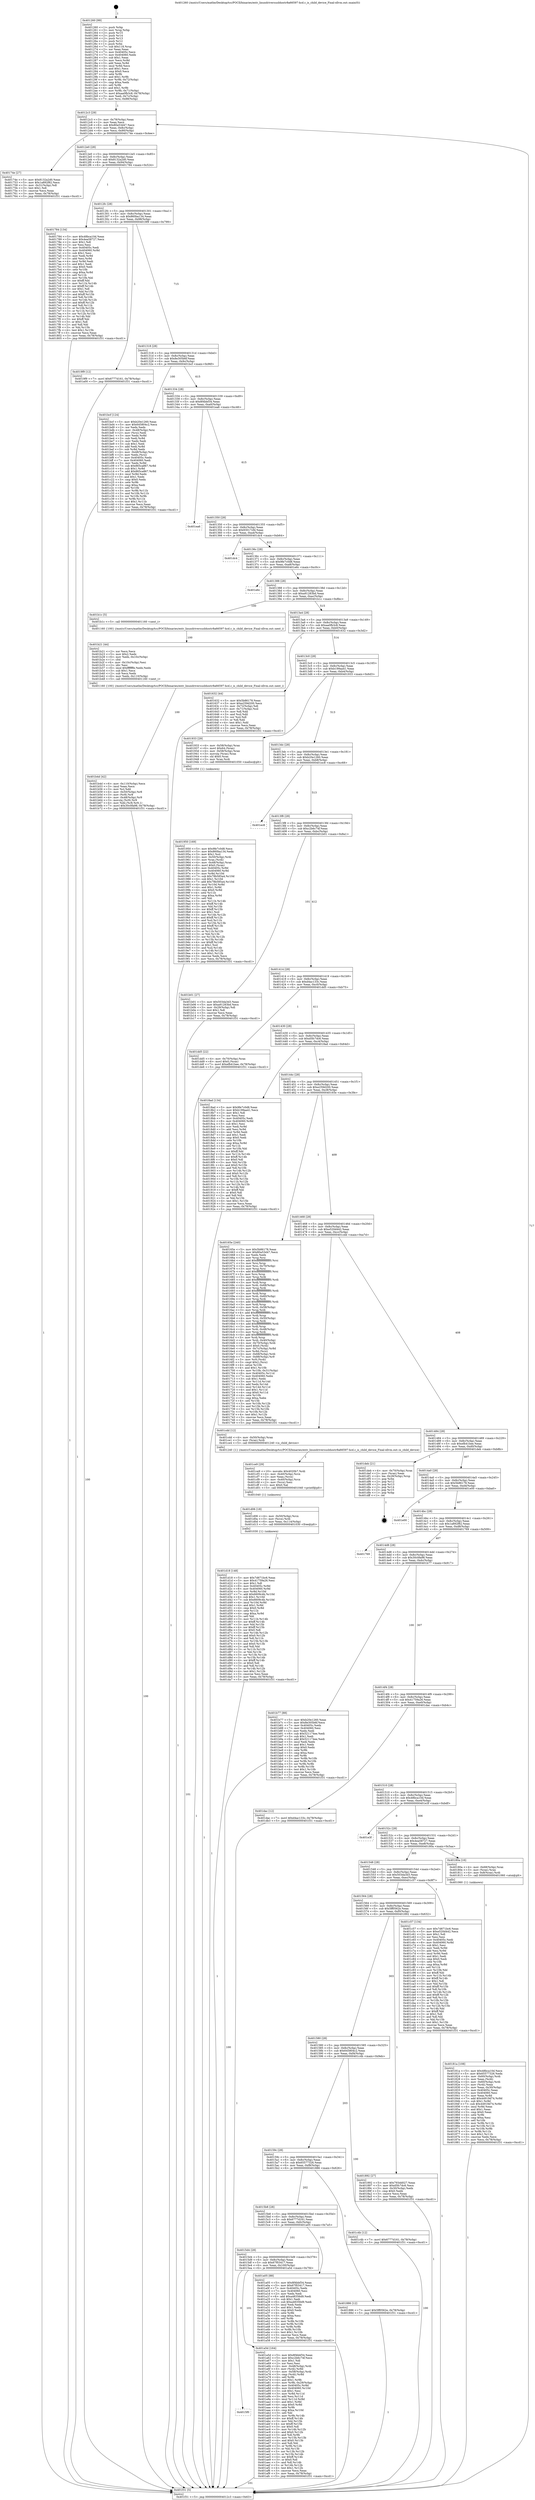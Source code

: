 digraph "0x401260" {
  label = "0x401260 (/mnt/c/Users/mathe/Desktop/tcc/POCII/binaries/extr_linuxdriversusbhostr8a66597-hcd.c_is_child_device_Final-ollvm.out::main(0))"
  labelloc = "t"
  node[shape=record]

  Entry [label="",width=0.3,height=0.3,shape=circle,fillcolor=black,style=filled]
  "0x4012c3" [label="{
     0x4012c3 [29]\l
     | [instrs]\l
     &nbsp;&nbsp;0x4012c3 \<+3\>: mov -0x78(%rbp),%eax\l
     &nbsp;&nbsp;0x4012c6 \<+2\>: mov %eax,%ecx\l
     &nbsp;&nbsp;0x4012c8 \<+6\>: sub $0x80a53d47,%ecx\l
     &nbsp;&nbsp;0x4012ce \<+6\>: mov %eax,-0x8c(%rbp)\l
     &nbsp;&nbsp;0x4012d4 \<+6\>: mov %ecx,-0x90(%rbp)\l
     &nbsp;&nbsp;0x4012da \<+6\>: je 000000000040174e \<main+0x4ee\>\l
  }"]
  "0x40174e" [label="{
     0x40174e [27]\l
     | [instrs]\l
     &nbsp;&nbsp;0x40174e \<+5\>: mov $0x8132a2d0,%eax\l
     &nbsp;&nbsp;0x401753 \<+5\>: mov $0x1a892f82,%ecx\l
     &nbsp;&nbsp;0x401758 \<+3\>: mov -0x31(%rbp),%dl\l
     &nbsp;&nbsp;0x40175b \<+3\>: test $0x1,%dl\l
     &nbsp;&nbsp;0x40175e \<+3\>: cmovne %ecx,%eax\l
     &nbsp;&nbsp;0x401761 \<+3\>: mov %eax,-0x78(%rbp)\l
     &nbsp;&nbsp;0x401764 \<+5\>: jmp 0000000000401f31 \<main+0xcd1\>\l
  }"]
  "0x4012e0" [label="{
     0x4012e0 [28]\l
     | [instrs]\l
     &nbsp;&nbsp;0x4012e0 \<+5\>: jmp 00000000004012e5 \<main+0x85\>\l
     &nbsp;&nbsp;0x4012e5 \<+6\>: mov -0x8c(%rbp),%eax\l
     &nbsp;&nbsp;0x4012eb \<+5\>: sub $0x8132a2d0,%eax\l
     &nbsp;&nbsp;0x4012f0 \<+6\>: mov %eax,-0x94(%rbp)\l
     &nbsp;&nbsp;0x4012f6 \<+6\>: je 0000000000401784 \<main+0x524\>\l
  }"]
  Exit [label="",width=0.3,height=0.3,shape=circle,fillcolor=black,style=filled,peripheries=2]
  "0x401784" [label="{
     0x401784 [134]\l
     | [instrs]\l
     &nbsp;&nbsp;0x401784 \<+5\>: mov $0x48bca10d,%eax\l
     &nbsp;&nbsp;0x401789 \<+5\>: mov $0x4ea58727,%ecx\l
     &nbsp;&nbsp;0x40178e \<+2\>: mov $0x1,%dl\l
     &nbsp;&nbsp;0x401790 \<+2\>: xor %esi,%esi\l
     &nbsp;&nbsp;0x401792 \<+7\>: mov 0x40405c,%edi\l
     &nbsp;&nbsp;0x401799 \<+8\>: mov 0x404060,%r8d\l
     &nbsp;&nbsp;0x4017a1 \<+3\>: sub $0x1,%esi\l
     &nbsp;&nbsp;0x4017a4 \<+3\>: mov %edi,%r9d\l
     &nbsp;&nbsp;0x4017a7 \<+3\>: add %esi,%r9d\l
     &nbsp;&nbsp;0x4017aa \<+4\>: imul %r9d,%edi\l
     &nbsp;&nbsp;0x4017ae \<+3\>: and $0x1,%edi\l
     &nbsp;&nbsp;0x4017b1 \<+3\>: cmp $0x0,%edi\l
     &nbsp;&nbsp;0x4017b4 \<+4\>: sete %r10b\l
     &nbsp;&nbsp;0x4017b8 \<+4\>: cmp $0xa,%r8d\l
     &nbsp;&nbsp;0x4017bc \<+4\>: setl %r11b\l
     &nbsp;&nbsp;0x4017c0 \<+3\>: mov %r10b,%bl\l
     &nbsp;&nbsp;0x4017c3 \<+3\>: xor $0xff,%bl\l
     &nbsp;&nbsp;0x4017c6 \<+3\>: mov %r11b,%r14b\l
     &nbsp;&nbsp;0x4017c9 \<+4\>: xor $0xff,%r14b\l
     &nbsp;&nbsp;0x4017cd \<+3\>: xor $0x1,%dl\l
     &nbsp;&nbsp;0x4017d0 \<+3\>: mov %bl,%r15b\l
     &nbsp;&nbsp;0x4017d3 \<+4\>: and $0xff,%r15b\l
     &nbsp;&nbsp;0x4017d7 \<+3\>: and %dl,%r10b\l
     &nbsp;&nbsp;0x4017da \<+3\>: mov %r14b,%r12b\l
     &nbsp;&nbsp;0x4017dd \<+4\>: and $0xff,%r12b\l
     &nbsp;&nbsp;0x4017e1 \<+3\>: and %dl,%r11b\l
     &nbsp;&nbsp;0x4017e4 \<+3\>: or %r10b,%r15b\l
     &nbsp;&nbsp;0x4017e7 \<+3\>: or %r11b,%r12b\l
     &nbsp;&nbsp;0x4017ea \<+3\>: xor %r12b,%r15b\l
     &nbsp;&nbsp;0x4017ed \<+3\>: or %r14b,%bl\l
     &nbsp;&nbsp;0x4017f0 \<+3\>: xor $0xff,%bl\l
     &nbsp;&nbsp;0x4017f3 \<+3\>: or $0x1,%dl\l
     &nbsp;&nbsp;0x4017f6 \<+2\>: and %dl,%bl\l
     &nbsp;&nbsp;0x4017f8 \<+3\>: or %bl,%r15b\l
     &nbsp;&nbsp;0x4017fb \<+4\>: test $0x1,%r15b\l
     &nbsp;&nbsp;0x4017ff \<+3\>: cmovne %ecx,%eax\l
     &nbsp;&nbsp;0x401802 \<+3\>: mov %eax,-0x78(%rbp)\l
     &nbsp;&nbsp;0x401805 \<+5\>: jmp 0000000000401f31 \<main+0xcd1\>\l
  }"]
  "0x4012fc" [label="{
     0x4012fc [28]\l
     | [instrs]\l
     &nbsp;&nbsp;0x4012fc \<+5\>: jmp 0000000000401301 \<main+0xa1\>\l
     &nbsp;&nbsp;0x401301 \<+6\>: mov -0x8c(%rbp),%eax\l
     &nbsp;&nbsp;0x401307 \<+5\>: sub $0x860ba134,%eax\l
     &nbsp;&nbsp;0x40130c \<+6\>: mov %eax,-0x98(%rbp)\l
     &nbsp;&nbsp;0x401312 \<+6\>: je 00000000004019f9 \<main+0x799\>\l
  }"]
  "0x401d18" [label="{
     0x401d18 [148]\l
     | [instrs]\l
     &nbsp;&nbsp;0x401d18 \<+5\>: mov $0x7d671bc6,%eax\l
     &nbsp;&nbsp;0x401d1d \<+5\>: mov $0x41759a26,%esi\l
     &nbsp;&nbsp;0x401d22 \<+2\>: mov $0x1,%dl\l
     &nbsp;&nbsp;0x401d24 \<+8\>: mov 0x40405c,%r8d\l
     &nbsp;&nbsp;0x401d2c \<+8\>: mov 0x404060,%r9d\l
     &nbsp;&nbsp;0x401d34 \<+3\>: mov %r8d,%r10d\l
     &nbsp;&nbsp;0x401d37 \<+7\>: add $0x6609c4b,%r10d\l
     &nbsp;&nbsp;0x401d3e \<+4\>: sub $0x1,%r10d\l
     &nbsp;&nbsp;0x401d42 \<+7\>: sub $0x6609c4b,%r10d\l
     &nbsp;&nbsp;0x401d49 \<+4\>: imul %r10d,%r8d\l
     &nbsp;&nbsp;0x401d4d \<+4\>: and $0x1,%r8d\l
     &nbsp;&nbsp;0x401d51 \<+4\>: cmp $0x0,%r8d\l
     &nbsp;&nbsp;0x401d55 \<+4\>: sete %r11b\l
     &nbsp;&nbsp;0x401d59 \<+4\>: cmp $0xa,%r9d\l
     &nbsp;&nbsp;0x401d5d \<+3\>: setl %bl\l
     &nbsp;&nbsp;0x401d60 \<+3\>: mov %r11b,%r14b\l
     &nbsp;&nbsp;0x401d63 \<+4\>: xor $0xff,%r14b\l
     &nbsp;&nbsp;0x401d67 \<+3\>: mov %bl,%r15b\l
     &nbsp;&nbsp;0x401d6a \<+4\>: xor $0xff,%r15b\l
     &nbsp;&nbsp;0x401d6e \<+3\>: xor $0x0,%dl\l
     &nbsp;&nbsp;0x401d71 \<+3\>: mov %r14b,%r12b\l
     &nbsp;&nbsp;0x401d74 \<+4\>: and $0x0,%r12b\l
     &nbsp;&nbsp;0x401d78 \<+3\>: and %dl,%r11b\l
     &nbsp;&nbsp;0x401d7b \<+3\>: mov %r15b,%r13b\l
     &nbsp;&nbsp;0x401d7e \<+4\>: and $0x0,%r13b\l
     &nbsp;&nbsp;0x401d82 \<+2\>: and %dl,%bl\l
     &nbsp;&nbsp;0x401d84 \<+3\>: or %r11b,%r12b\l
     &nbsp;&nbsp;0x401d87 \<+3\>: or %bl,%r13b\l
     &nbsp;&nbsp;0x401d8a \<+3\>: xor %r13b,%r12b\l
     &nbsp;&nbsp;0x401d8d \<+3\>: or %r15b,%r14b\l
     &nbsp;&nbsp;0x401d90 \<+4\>: xor $0xff,%r14b\l
     &nbsp;&nbsp;0x401d94 \<+3\>: or $0x0,%dl\l
     &nbsp;&nbsp;0x401d97 \<+3\>: and %dl,%r14b\l
     &nbsp;&nbsp;0x401d9a \<+3\>: or %r14b,%r12b\l
     &nbsp;&nbsp;0x401d9d \<+4\>: test $0x1,%r12b\l
     &nbsp;&nbsp;0x401da1 \<+3\>: cmovne %esi,%eax\l
     &nbsp;&nbsp;0x401da4 \<+3\>: mov %eax,-0x78(%rbp)\l
     &nbsp;&nbsp;0x401da7 \<+5\>: jmp 0000000000401f31 \<main+0xcd1\>\l
  }"]
  "0x4019f9" [label="{
     0x4019f9 [12]\l
     | [instrs]\l
     &nbsp;&nbsp;0x4019f9 \<+7\>: movl $0x6777d161,-0x78(%rbp)\l
     &nbsp;&nbsp;0x401a00 \<+5\>: jmp 0000000000401f31 \<main+0xcd1\>\l
  }"]
  "0x401318" [label="{
     0x401318 [28]\l
     | [instrs]\l
     &nbsp;&nbsp;0x401318 \<+5\>: jmp 000000000040131d \<main+0xbd\>\l
     &nbsp;&nbsp;0x40131d \<+6\>: mov -0x8c(%rbp),%eax\l
     &nbsp;&nbsp;0x401323 \<+5\>: sub $0x8e305b6f,%eax\l
     &nbsp;&nbsp;0x401328 \<+6\>: mov %eax,-0x9c(%rbp)\l
     &nbsp;&nbsp;0x40132e \<+6\>: je 0000000000401bcf \<main+0x96f\>\l
  }"]
  "0x401d06" [label="{
     0x401d06 [18]\l
     | [instrs]\l
     &nbsp;&nbsp;0x401d06 \<+4\>: mov -0x50(%rbp),%rcx\l
     &nbsp;&nbsp;0x401d0a \<+3\>: mov (%rcx),%rdi\l
     &nbsp;&nbsp;0x401d0d \<+6\>: mov %eax,-0x114(%rbp)\l
     &nbsp;&nbsp;0x401d13 \<+5\>: call 0000000000401030 \<free@plt\>\l
     | [calls]\l
     &nbsp;&nbsp;0x401030 \{1\} (unknown)\l
  }"]
  "0x401bcf" [label="{
     0x401bcf [124]\l
     | [instrs]\l
     &nbsp;&nbsp;0x401bcf \<+5\>: mov $0xb20e1260,%eax\l
     &nbsp;&nbsp;0x401bd4 \<+5\>: mov $0x645804c2,%ecx\l
     &nbsp;&nbsp;0x401bd9 \<+2\>: xor %edx,%edx\l
     &nbsp;&nbsp;0x401bdb \<+4\>: mov -0x48(%rbp),%rsi\l
     &nbsp;&nbsp;0x401bdf \<+2\>: mov (%rsi),%edi\l
     &nbsp;&nbsp;0x401be1 \<+3\>: mov %edx,%r8d\l
     &nbsp;&nbsp;0x401be4 \<+3\>: sub %edi,%r8d\l
     &nbsp;&nbsp;0x401be7 \<+2\>: mov %edx,%edi\l
     &nbsp;&nbsp;0x401be9 \<+3\>: sub $0x1,%edi\l
     &nbsp;&nbsp;0x401bec \<+3\>: add %edi,%r8d\l
     &nbsp;&nbsp;0x401bef \<+3\>: sub %r8d,%edx\l
     &nbsp;&nbsp;0x401bf2 \<+4\>: mov -0x48(%rbp),%rsi\l
     &nbsp;&nbsp;0x401bf6 \<+2\>: mov %edx,(%rsi)\l
     &nbsp;&nbsp;0x401bf8 \<+7\>: mov 0x40405c,%edx\l
     &nbsp;&nbsp;0x401bff \<+7\>: mov 0x404060,%edi\l
     &nbsp;&nbsp;0x401c06 \<+3\>: mov %edx,%r8d\l
     &nbsp;&nbsp;0x401c09 \<+7\>: sub $0x865ca867,%r8d\l
     &nbsp;&nbsp;0x401c10 \<+4\>: sub $0x1,%r8d\l
     &nbsp;&nbsp;0x401c14 \<+7\>: add $0x865ca867,%r8d\l
     &nbsp;&nbsp;0x401c1b \<+4\>: imul %r8d,%edx\l
     &nbsp;&nbsp;0x401c1f \<+3\>: and $0x1,%edx\l
     &nbsp;&nbsp;0x401c22 \<+3\>: cmp $0x0,%edx\l
     &nbsp;&nbsp;0x401c25 \<+4\>: sete %r9b\l
     &nbsp;&nbsp;0x401c29 \<+3\>: cmp $0xa,%edi\l
     &nbsp;&nbsp;0x401c2c \<+4\>: setl %r10b\l
     &nbsp;&nbsp;0x401c30 \<+3\>: mov %r9b,%r11b\l
     &nbsp;&nbsp;0x401c33 \<+3\>: and %r10b,%r11b\l
     &nbsp;&nbsp;0x401c36 \<+3\>: xor %r10b,%r9b\l
     &nbsp;&nbsp;0x401c39 \<+3\>: or %r9b,%r11b\l
     &nbsp;&nbsp;0x401c3c \<+4\>: test $0x1,%r11b\l
     &nbsp;&nbsp;0x401c40 \<+3\>: cmovne %ecx,%eax\l
     &nbsp;&nbsp;0x401c43 \<+3\>: mov %eax,-0x78(%rbp)\l
     &nbsp;&nbsp;0x401c46 \<+5\>: jmp 0000000000401f31 \<main+0xcd1\>\l
  }"]
  "0x401334" [label="{
     0x401334 [28]\l
     | [instrs]\l
     &nbsp;&nbsp;0x401334 \<+5\>: jmp 0000000000401339 \<main+0xd9\>\l
     &nbsp;&nbsp;0x401339 \<+6\>: mov -0x8c(%rbp),%eax\l
     &nbsp;&nbsp;0x40133f \<+5\>: sub $0x8f4bbf34,%eax\l
     &nbsp;&nbsp;0x401344 \<+6\>: mov %eax,-0xa0(%rbp)\l
     &nbsp;&nbsp;0x40134a \<+6\>: je 0000000000401ea6 \<main+0xc46\>\l
  }"]
  "0x401ce9" [label="{
     0x401ce9 [29]\l
     | [instrs]\l
     &nbsp;&nbsp;0x401ce9 \<+10\>: movabs $0x4020b7,%rdi\l
     &nbsp;&nbsp;0x401cf3 \<+4\>: mov -0x40(%rbp),%rcx\l
     &nbsp;&nbsp;0x401cf7 \<+2\>: mov %eax,(%rcx)\l
     &nbsp;&nbsp;0x401cf9 \<+4\>: mov -0x40(%rbp),%rcx\l
     &nbsp;&nbsp;0x401cfd \<+2\>: mov (%rcx),%esi\l
     &nbsp;&nbsp;0x401cff \<+2\>: mov $0x0,%al\l
     &nbsp;&nbsp;0x401d01 \<+5\>: call 0000000000401040 \<printf@plt\>\l
     | [calls]\l
     &nbsp;&nbsp;0x401040 \{1\} (unknown)\l
  }"]
  "0x401ea6" [label="{
     0x401ea6\l
  }", style=dashed]
  "0x401350" [label="{
     0x401350 [28]\l
     | [instrs]\l
     &nbsp;&nbsp;0x401350 \<+5\>: jmp 0000000000401355 \<main+0xf5\>\l
     &nbsp;&nbsp;0x401355 \<+6\>: mov -0x8c(%rbp),%eax\l
     &nbsp;&nbsp;0x40135b \<+5\>: sub $0x93017cfd,%eax\l
     &nbsp;&nbsp;0x401360 \<+6\>: mov %eax,-0xa4(%rbp)\l
     &nbsp;&nbsp;0x401366 \<+6\>: je 0000000000401dc4 \<main+0xb64\>\l
  }"]
  "0x401b4d" [label="{
     0x401b4d [42]\l
     | [instrs]\l
     &nbsp;&nbsp;0x401b4d \<+6\>: mov -0x110(%rbp),%ecx\l
     &nbsp;&nbsp;0x401b53 \<+3\>: imul %eax,%ecx\l
     &nbsp;&nbsp;0x401b56 \<+3\>: mov %cl,%dil\l
     &nbsp;&nbsp;0x401b59 \<+4\>: mov -0x50(%rbp),%r8\l
     &nbsp;&nbsp;0x401b5d \<+3\>: mov (%r8),%r8\l
     &nbsp;&nbsp;0x401b60 \<+4\>: mov -0x48(%rbp),%r9\l
     &nbsp;&nbsp;0x401b64 \<+3\>: movslq (%r9),%r9\l
     &nbsp;&nbsp;0x401b67 \<+4\>: mov %dil,(%r8,%r9,1)\l
     &nbsp;&nbsp;0x401b6b \<+7\>: movl $0x30c0fa98,-0x78(%rbp)\l
     &nbsp;&nbsp;0x401b72 \<+5\>: jmp 0000000000401f31 \<main+0xcd1\>\l
  }"]
  "0x401dc4" [label="{
     0x401dc4\l
  }", style=dashed]
  "0x40136c" [label="{
     0x40136c [28]\l
     | [instrs]\l
     &nbsp;&nbsp;0x40136c \<+5\>: jmp 0000000000401371 \<main+0x111\>\l
     &nbsp;&nbsp;0x401371 \<+6\>: mov -0x8c(%rbp),%eax\l
     &nbsp;&nbsp;0x401377 \<+5\>: sub $0x9fe7c0d8,%eax\l
     &nbsp;&nbsp;0x40137c \<+6\>: mov %eax,-0xa8(%rbp)\l
     &nbsp;&nbsp;0x401382 \<+6\>: je 0000000000401e6c \<main+0xc0c\>\l
  }"]
  "0x401b21" [label="{
     0x401b21 [44]\l
     | [instrs]\l
     &nbsp;&nbsp;0x401b21 \<+2\>: xor %ecx,%ecx\l
     &nbsp;&nbsp;0x401b23 \<+5\>: mov $0x2,%edx\l
     &nbsp;&nbsp;0x401b28 \<+6\>: mov %edx,-0x10c(%rbp)\l
     &nbsp;&nbsp;0x401b2e \<+1\>: cltd\l
     &nbsp;&nbsp;0x401b2f \<+6\>: mov -0x10c(%rbp),%esi\l
     &nbsp;&nbsp;0x401b35 \<+2\>: idiv %esi\l
     &nbsp;&nbsp;0x401b37 \<+6\>: imul $0xfffffffe,%edx,%edx\l
     &nbsp;&nbsp;0x401b3d \<+3\>: sub $0x1,%ecx\l
     &nbsp;&nbsp;0x401b40 \<+2\>: sub %ecx,%edx\l
     &nbsp;&nbsp;0x401b42 \<+6\>: mov %edx,-0x110(%rbp)\l
     &nbsp;&nbsp;0x401b48 \<+5\>: call 0000000000401160 \<next_i\>\l
     | [calls]\l
     &nbsp;&nbsp;0x401160 \{100\} (/mnt/c/Users/mathe/Desktop/tcc/POCII/binaries/extr_linuxdriversusbhostr8a66597-hcd.c_is_child_device_Final-ollvm.out::next_i)\l
  }"]
  "0x401e6c" [label="{
     0x401e6c\l
  }", style=dashed]
  "0x401388" [label="{
     0x401388 [28]\l
     | [instrs]\l
     &nbsp;&nbsp;0x401388 \<+5\>: jmp 000000000040138d \<main+0x12d\>\l
     &nbsp;&nbsp;0x40138d \<+6\>: mov -0x8c(%rbp),%eax\l
     &nbsp;&nbsp;0x401393 \<+5\>: sub $0xa91283bd,%eax\l
     &nbsp;&nbsp;0x401398 \<+6\>: mov %eax,-0xac(%rbp)\l
     &nbsp;&nbsp;0x40139e \<+6\>: je 0000000000401b1c \<main+0x8bc\>\l
  }"]
  "0x4015f0" [label="{
     0x4015f0\l
  }", style=dashed]
  "0x401b1c" [label="{
     0x401b1c [5]\l
     | [instrs]\l
     &nbsp;&nbsp;0x401b1c \<+5\>: call 0000000000401160 \<next_i\>\l
     | [calls]\l
     &nbsp;&nbsp;0x401160 \{100\} (/mnt/c/Users/mathe/Desktop/tcc/POCII/binaries/extr_linuxdriversusbhostr8a66597-hcd.c_is_child_device_Final-ollvm.out::next_i)\l
  }"]
  "0x4013a4" [label="{
     0x4013a4 [28]\l
     | [instrs]\l
     &nbsp;&nbsp;0x4013a4 \<+5\>: jmp 00000000004013a9 \<main+0x149\>\l
     &nbsp;&nbsp;0x4013a9 \<+6\>: mov -0x8c(%rbp),%eax\l
     &nbsp;&nbsp;0x4013af \<+5\>: sub $0xaa0fb3c8,%eax\l
     &nbsp;&nbsp;0x4013b4 \<+6\>: mov %eax,-0xb0(%rbp)\l
     &nbsp;&nbsp;0x4013ba \<+6\>: je 0000000000401632 \<main+0x3d2\>\l
  }"]
  "0x401a5d" [label="{
     0x401a5d [164]\l
     | [instrs]\l
     &nbsp;&nbsp;0x401a5d \<+5\>: mov $0x8f4bbf34,%eax\l
     &nbsp;&nbsp;0x401a62 \<+5\>: mov $0xc2b6c74f,%ecx\l
     &nbsp;&nbsp;0x401a67 \<+2\>: mov $0x1,%dl\l
     &nbsp;&nbsp;0x401a69 \<+2\>: xor %esi,%esi\l
     &nbsp;&nbsp;0x401a6b \<+4\>: mov -0x48(%rbp),%rdi\l
     &nbsp;&nbsp;0x401a6f \<+3\>: mov (%rdi),%r8d\l
     &nbsp;&nbsp;0x401a72 \<+4\>: mov -0x58(%rbp),%rdi\l
     &nbsp;&nbsp;0x401a76 \<+3\>: cmp (%rdi),%r8d\l
     &nbsp;&nbsp;0x401a79 \<+4\>: setl %r9b\l
     &nbsp;&nbsp;0x401a7d \<+4\>: and $0x1,%r9b\l
     &nbsp;&nbsp;0x401a81 \<+4\>: mov %r9b,-0x29(%rbp)\l
     &nbsp;&nbsp;0x401a85 \<+8\>: mov 0x40405c,%r8d\l
     &nbsp;&nbsp;0x401a8d \<+8\>: mov 0x404060,%r10d\l
     &nbsp;&nbsp;0x401a95 \<+3\>: sub $0x1,%esi\l
     &nbsp;&nbsp;0x401a98 \<+3\>: mov %r8d,%r11d\l
     &nbsp;&nbsp;0x401a9b \<+3\>: add %esi,%r11d\l
     &nbsp;&nbsp;0x401a9e \<+4\>: imul %r11d,%r8d\l
     &nbsp;&nbsp;0x401aa2 \<+4\>: and $0x1,%r8d\l
     &nbsp;&nbsp;0x401aa6 \<+4\>: cmp $0x0,%r8d\l
     &nbsp;&nbsp;0x401aaa \<+4\>: sete %r9b\l
     &nbsp;&nbsp;0x401aae \<+4\>: cmp $0xa,%r10d\l
     &nbsp;&nbsp;0x401ab2 \<+3\>: setl %bl\l
     &nbsp;&nbsp;0x401ab5 \<+3\>: mov %r9b,%r14b\l
     &nbsp;&nbsp;0x401ab8 \<+4\>: xor $0xff,%r14b\l
     &nbsp;&nbsp;0x401abc \<+3\>: mov %bl,%r15b\l
     &nbsp;&nbsp;0x401abf \<+4\>: xor $0xff,%r15b\l
     &nbsp;&nbsp;0x401ac3 \<+3\>: xor $0x0,%dl\l
     &nbsp;&nbsp;0x401ac6 \<+3\>: mov %r14b,%r12b\l
     &nbsp;&nbsp;0x401ac9 \<+4\>: and $0x0,%r12b\l
     &nbsp;&nbsp;0x401acd \<+3\>: and %dl,%r9b\l
     &nbsp;&nbsp;0x401ad0 \<+3\>: mov %r15b,%r13b\l
     &nbsp;&nbsp;0x401ad3 \<+4\>: and $0x0,%r13b\l
     &nbsp;&nbsp;0x401ad7 \<+2\>: and %dl,%bl\l
     &nbsp;&nbsp;0x401ad9 \<+3\>: or %r9b,%r12b\l
     &nbsp;&nbsp;0x401adc \<+3\>: or %bl,%r13b\l
     &nbsp;&nbsp;0x401adf \<+3\>: xor %r13b,%r12b\l
     &nbsp;&nbsp;0x401ae2 \<+3\>: or %r15b,%r14b\l
     &nbsp;&nbsp;0x401ae5 \<+4\>: xor $0xff,%r14b\l
     &nbsp;&nbsp;0x401ae9 \<+3\>: or $0x0,%dl\l
     &nbsp;&nbsp;0x401aec \<+3\>: and %dl,%r14b\l
     &nbsp;&nbsp;0x401aef \<+3\>: or %r14b,%r12b\l
     &nbsp;&nbsp;0x401af2 \<+4\>: test $0x1,%r12b\l
     &nbsp;&nbsp;0x401af6 \<+3\>: cmovne %ecx,%eax\l
     &nbsp;&nbsp;0x401af9 \<+3\>: mov %eax,-0x78(%rbp)\l
     &nbsp;&nbsp;0x401afc \<+5\>: jmp 0000000000401f31 \<main+0xcd1\>\l
  }"]
  "0x401632" [label="{
     0x401632 [44]\l
     | [instrs]\l
     &nbsp;&nbsp;0x401632 \<+5\>: mov $0x5b86178,%eax\l
     &nbsp;&nbsp;0x401637 \<+5\>: mov $0xe259d200,%ecx\l
     &nbsp;&nbsp;0x40163c \<+3\>: mov -0x72(%rbp),%dl\l
     &nbsp;&nbsp;0x40163f \<+4\>: mov -0x71(%rbp),%sil\l
     &nbsp;&nbsp;0x401643 \<+3\>: mov %dl,%dil\l
     &nbsp;&nbsp;0x401646 \<+3\>: and %sil,%dil\l
     &nbsp;&nbsp;0x401649 \<+3\>: xor %sil,%dl\l
     &nbsp;&nbsp;0x40164c \<+3\>: or %dl,%dil\l
     &nbsp;&nbsp;0x40164f \<+4\>: test $0x1,%dil\l
     &nbsp;&nbsp;0x401653 \<+3\>: cmovne %ecx,%eax\l
     &nbsp;&nbsp;0x401656 \<+3\>: mov %eax,-0x78(%rbp)\l
     &nbsp;&nbsp;0x401659 \<+5\>: jmp 0000000000401f31 \<main+0xcd1\>\l
  }"]
  "0x4013c0" [label="{
     0x4013c0 [28]\l
     | [instrs]\l
     &nbsp;&nbsp;0x4013c0 \<+5\>: jmp 00000000004013c5 \<main+0x165\>\l
     &nbsp;&nbsp;0x4013c5 \<+6\>: mov -0x8c(%rbp),%eax\l
     &nbsp;&nbsp;0x4013cb \<+5\>: sub $0xb199aa41,%eax\l
     &nbsp;&nbsp;0x4013d0 \<+6\>: mov %eax,-0xb4(%rbp)\l
     &nbsp;&nbsp;0x4013d6 \<+6\>: je 0000000000401933 \<main+0x6d3\>\l
  }"]
  "0x401f31" [label="{
     0x401f31 [5]\l
     | [instrs]\l
     &nbsp;&nbsp;0x401f31 \<+5\>: jmp 00000000004012c3 \<main+0x63\>\l
  }"]
  "0x401260" [label="{
     0x401260 [99]\l
     | [instrs]\l
     &nbsp;&nbsp;0x401260 \<+1\>: push %rbp\l
     &nbsp;&nbsp;0x401261 \<+3\>: mov %rsp,%rbp\l
     &nbsp;&nbsp;0x401264 \<+2\>: push %r15\l
     &nbsp;&nbsp;0x401266 \<+2\>: push %r14\l
     &nbsp;&nbsp;0x401268 \<+2\>: push %r13\l
     &nbsp;&nbsp;0x40126a \<+2\>: push %r12\l
     &nbsp;&nbsp;0x40126c \<+1\>: push %rbx\l
     &nbsp;&nbsp;0x40126d \<+7\>: sub $0x118,%rsp\l
     &nbsp;&nbsp;0x401274 \<+2\>: xor %eax,%eax\l
     &nbsp;&nbsp;0x401276 \<+7\>: mov 0x40405c,%ecx\l
     &nbsp;&nbsp;0x40127d \<+7\>: mov 0x404060,%edx\l
     &nbsp;&nbsp;0x401284 \<+3\>: sub $0x1,%eax\l
     &nbsp;&nbsp;0x401287 \<+3\>: mov %ecx,%r8d\l
     &nbsp;&nbsp;0x40128a \<+3\>: add %eax,%r8d\l
     &nbsp;&nbsp;0x40128d \<+4\>: imul %r8d,%ecx\l
     &nbsp;&nbsp;0x401291 \<+3\>: and $0x1,%ecx\l
     &nbsp;&nbsp;0x401294 \<+3\>: cmp $0x0,%ecx\l
     &nbsp;&nbsp;0x401297 \<+4\>: sete %r9b\l
     &nbsp;&nbsp;0x40129b \<+4\>: and $0x1,%r9b\l
     &nbsp;&nbsp;0x40129f \<+4\>: mov %r9b,-0x72(%rbp)\l
     &nbsp;&nbsp;0x4012a3 \<+3\>: cmp $0xa,%edx\l
     &nbsp;&nbsp;0x4012a6 \<+4\>: setl %r9b\l
     &nbsp;&nbsp;0x4012aa \<+4\>: and $0x1,%r9b\l
     &nbsp;&nbsp;0x4012ae \<+4\>: mov %r9b,-0x71(%rbp)\l
     &nbsp;&nbsp;0x4012b2 \<+7\>: movl $0xaa0fb3c8,-0x78(%rbp)\l
     &nbsp;&nbsp;0x4012b9 \<+3\>: mov %edi,-0x7c(%rbp)\l
     &nbsp;&nbsp;0x4012bc \<+7\>: mov %rsi,-0x88(%rbp)\l
  }"]
  "0x4015d4" [label="{
     0x4015d4 [28]\l
     | [instrs]\l
     &nbsp;&nbsp;0x4015d4 \<+5\>: jmp 00000000004015d9 \<main+0x379\>\l
     &nbsp;&nbsp;0x4015d9 \<+6\>: mov -0x8c(%rbp),%eax\l
     &nbsp;&nbsp;0x4015df \<+5\>: sub $0x67f03417,%eax\l
     &nbsp;&nbsp;0x4015e4 \<+6\>: mov %eax,-0x100(%rbp)\l
     &nbsp;&nbsp;0x4015ea \<+6\>: je 0000000000401a5d \<main+0x7fd\>\l
  }"]
  "0x401933" [label="{
     0x401933 [29]\l
     | [instrs]\l
     &nbsp;&nbsp;0x401933 \<+4\>: mov -0x58(%rbp),%rax\l
     &nbsp;&nbsp;0x401937 \<+6\>: movl $0x64,(%rax)\l
     &nbsp;&nbsp;0x40193d \<+4\>: mov -0x58(%rbp),%rax\l
     &nbsp;&nbsp;0x401941 \<+3\>: movslq (%rax),%rax\l
     &nbsp;&nbsp;0x401944 \<+4\>: shl $0x0,%rax\l
     &nbsp;&nbsp;0x401948 \<+3\>: mov %rax,%rdi\l
     &nbsp;&nbsp;0x40194b \<+5\>: call 0000000000401050 \<malloc@plt\>\l
     | [calls]\l
     &nbsp;&nbsp;0x401050 \{1\} (unknown)\l
  }"]
  "0x4013dc" [label="{
     0x4013dc [28]\l
     | [instrs]\l
     &nbsp;&nbsp;0x4013dc \<+5\>: jmp 00000000004013e1 \<main+0x181\>\l
     &nbsp;&nbsp;0x4013e1 \<+6\>: mov -0x8c(%rbp),%eax\l
     &nbsp;&nbsp;0x4013e7 \<+5\>: sub $0xb20e1260,%eax\l
     &nbsp;&nbsp;0x4013ec \<+6\>: mov %eax,-0xb8(%rbp)\l
     &nbsp;&nbsp;0x4013f2 \<+6\>: je 0000000000401ec8 \<main+0xc68\>\l
  }"]
  "0x401a05" [label="{
     0x401a05 [88]\l
     | [instrs]\l
     &nbsp;&nbsp;0x401a05 \<+5\>: mov $0x8f4bbf34,%eax\l
     &nbsp;&nbsp;0x401a0a \<+5\>: mov $0x67f03417,%ecx\l
     &nbsp;&nbsp;0x401a0f \<+7\>: mov 0x40405c,%edx\l
     &nbsp;&nbsp;0x401a16 \<+7\>: mov 0x404060,%esi\l
     &nbsp;&nbsp;0x401a1d \<+2\>: mov %edx,%edi\l
     &nbsp;&nbsp;0x401a1f \<+6\>: add $0xa48356d9,%edi\l
     &nbsp;&nbsp;0x401a25 \<+3\>: sub $0x1,%edi\l
     &nbsp;&nbsp;0x401a28 \<+6\>: sub $0xa48356d9,%edi\l
     &nbsp;&nbsp;0x401a2e \<+3\>: imul %edi,%edx\l
     &nbsp;&nbsp;0x401a31 \<+3\>: and $0x1,%edx\l
     &nbsp;&nbsp;0x401a34 \<+3\>: cmp $0x0,%edx\l
     &nbsp;&nbsp;0x401a37 \<+4\>: sete %r8b\l
     &nbsp;&nbsp;0x401a3b \<+3\>: cmp $0xa,%esi\l
     &nbsp;&nbsp;0x401a3e \<+4\>: setl %r9b\l
     &nbsp;&nbsp;0x401a42 \<+3\>: mov %r8b,%r10b\l
     &nbsp;&nbsp;0x401a45 \<+3\>: and %r9b,%r10b\l
     &nbsp;&nbsp;0x401a48 \<+3\>: xor %r9b,%r8b\l
     &nbsp;&nbsp;0x401a4b \<+3\>: or %r8b,%r10b\l
     &nbsp;&nbsp;0x401a4e \<+4\>: test $0x1,%r10b\l
     &nbsp;&nbsp;0x401a52 \<+3\>: cmovne %ecx,%eax\l
     &nbsp;&nbsp;0x401a55 \<+3\>: mov %eax,-0x78(%rbp)\l
     &nbsp;&nbsp;0x401a58 \<+5\>: jmp 0000000000401f31 \<main+0xcd1\>\l
  }"]
  "0x401ec8" [label="{
     0x401ec8\l
  }", style=dashed]
  "0x4013f8" [label="{
     0x4013f8 [28]\l
     | [instrs]\l
     &nbsp;&nbsp;0x4013f8 \<+5\>: jmp 00000000004013fd \<main+0x19d\>\l
     &nbsp;&nbsp;0x4013fd \<+6\>: mov -0x8c(%rbp),%eax\l
     &nbsp;&nbsp;0x401403 \<+5\>: sub $0xc2b6c74f,%eax\l
     &nbsp;&nbsp;0x401408 \<+6\>: mov %eax,-0xbc(%rbp)\l
     &nbsp;&nbsp;0x40140e \<+6\>: je 0000000000401b01 \<main+0x8a1\>\l
  }"]
  "0x401950" [label="{
     0x401950 [169]\l
     | [instrs]\l
     &nbsp;&nbsp;0x401950 \<+5\>: mov $0x9fe7c0d8,%ecx\l
     &nbsp;&nbsp;0x401955 \<+5\>: mov $0x860ba134,%edx\l
     &nbsp;&nbsp;0x40195a \<+3\>: mov $0x1,%sil\l
     &nbsp;&nbsp;0x40195d \<+4\>: mov -0x50(%rbp),%rdi\l
     &nbsp;&nbsp;0x401961 \<+3\>: mov %rax,(%rdi)\l
     &nbsp;&nbsp;0x401964 \<+4\>: mov -0x48(%rbp),%rax\l
     &nbsp;&nbsp;0x401968 \<+6\>: movl $0x0,(%rax)\l
     &nbsp;&nbsp;0x40196e \<+8\>: mov 0x40405c,%r8d\l
     &nbsp;&nbsp;0x401976 \<+8\>: mov 0x404060,%r9d\l
     &nbsp;&nbsp;0x40197e \<+3\>: mov %r8d,%r10d\l
     &nbsp;&nbsp;0x401981 \<+7\>: sub $0x78b585a4,%r10d\l
     &nbsp;&nbsp;0x401988 \<+4\>: sub $0x1,%r10d\l
     &nbsp;&nbsp;0x40198c \<+7\>: add $0x78b585a4,%r10d\l
     &nbsp;&nbsp;0x401993 \<+4\>: imul %r10d,%r8d\l
     &nbsp;&nbsp;0x401997 \<+4\>: and $0x1,%r8d\l
     &nbsp;&nbsp;0x40199b \<+4\>: cmp $0x0,%r8d\l
     &nbsp;&nbsp;0x40199f \<+4\>: sete %r11b\l
     &nbsp;&nbsp;0x4019a3 \<+4\>: cmp $0xa,%r9d\l
     &nbsp;&nbsp;0x4019a7 \<+3\>: setl %bl\l
     &nbsp;&nbsp;0x4019aa \<+3\>: mov %r11b,%r14b\l
     &nbsp;&nbsp;0x4019ad \<+4\>: xor $0xff,%r14b\l
     &nbsp;&nbsp;0x4019b1 \<+3\>: mov %bl,%r15b\l
     &nbsp;&nbsp;0x4019b4 \<+4\>: xor $0xff,%r15b\l
     &nbsp;&nbsp;0x4019b8 \<+4\>: xor $0x1,%sil\l
     &nbsp;&nbsp;0x4019bc \<+3\>: mov %r14b,%r12b\l
     &nbsp;&nbsp;0x4019bf \<+4\>: and $0xff,%r12b\l
     &nbsp;&nbsp;0x4019c3 \<+3\>: and %sil,%r11b\l
     &nbsp;&nbsp;0x4019c6 \<+3\>: mov %r15b,%r13b\l
     &nbsp;&nbsp;0x4019c9 \<+4\>: and $0xff,%r13b\l
     &nbsp;&nbsp;0x4019cd \<+3\>: and %sil,%bl\l
     &nbsp;&nbsp;0x4019d0 \<+3\>: or %r11b,%r12b\l
     &nbsp;&nbsp;0x4019d3 \<+3\>: or %bl,%r13b\l
     &nbsp;&nbsp;0x4019d6 \<+3\>: xor %r13b,%r12b\l
     &nbsp;&nbsp;0x4019d9 \<+3\>: or %r15b,%r14b\l
     &nbsp;&nbsp;0x4019dc \<+4\>: xor $0xff,%r14b\l
     &nbsp;&nbsp;0x4019e0 \<+4\>: or $0x1,%sil\l
     &nbsp;&nbsp;0x4019e4 \<+3\>: and %sil,%r14b\l
     &nbsp;&nbsp;0x4019e7 \<+3\>: or %r14b,%r12b\l
     &nbsp;&nbsp;0x4019ea \<+4\>: test $0x1,%r12b\l
     &nbsp;&nbsp;0x4019ee \<+3\>: cmovne %edx,%ecx\l
     &nbsp;&nbsp;0x4019f1 \<+3\>: mov %ecx,-0x78(%rbp)\l
     &nbsp;&nbsp;0x4019f4 \<+5\>: jmp 0000000000401f31 \<main+0xcd1\>\l
  }"]
  "0x401b01" [label="{
     0x401b01 [27]\l
     | [instrs]\l
     &nbsp;&nbsp;0x401b01 \<+5\>: mov $0x503da3d3,%eax\l
     &nbsp;&nbsp;0x401b06 \<+5\>: mov $0xa91283bd,%ecx\l
     &nbsp;&nbsp;0x401b0b \<+3\>: mov -0x29(%rbp),%dl\l
     &nbsp;&nbsp;0x401b0e \<+3\>: test $0x1,%dl\l
     &nbsp;&nbsp;0x401b11 \<+3\>: cmovne %ecx,%eax\l
     &nbsp;&nbsp;0x401b14 \<+3\>: mov %eax,-0x78(%rbp)\l
     &nbsp;&nbsp;0x401b17 \<+5\>: jmp 0000000000401f31 \<main+0xcd1\>\l
  }"]
  "0x401414" [label="{
     0x401414 [28]\l
     | [instrs]\l
     &nbsp;&nbsp;0x401414 \<+5\>: jmp 0000000000401419 \<main+0x1b9\>\l
     &nbsp;&nbsp;0x401419 \<+6\>: mov -0x8c(%rbp),%eax\l
     &nbsp;&nbsp;0x40141f \<+5\>: sub $0xd4ac133c,%eax\l
     &nbsp;&nbsp;0x401424 \<+6\>: mov %eax,-0xc0(%rbp)\l
     &nbsp;&nbsp;0x40142a \<+6\>: je 0000000000401dd5 \<main+0xb75\>\l
  }"]
  "0x4015b8" [label="{
     0x4015b8 [28]\l
     | [instrs]\l
     &nbsp;&nbsp;0x4015b8 \<+5\>: jmp 00000000004015bd \<main+0x35d\>\l
     &nbsp;&nbsp;0x4015bd \<+6\>: mov -0x8c(%rbp),%eax\l
     &nbsp;&nbsp;0x4015c3 \<+5\>: sub $0x6777d161,%eax\l
     &nbsp;&nbsp;0x4015c8 \<+6\>: mov %eax,-0xfc(%rbp)\l
     &nbsp;&nbsp;0x4015ce \<+6\>: je 0000000000401a05 \<main+0x7a5\>\l
  }"]
  "0x401dd5" [label="{
     0x401dd5 [22]\l
     | [instrs]\l
     &nbsp;&nbsp;0x401dd5 \<+4\>: mov -0x70(%rbp),%rax\l
     &nbsp;&nbsp;0x401dd9 \<+6\>: movl $0x0,(%rax)\l
     &nbsp;&nbsp;0x401ddf \<+7\>: movl $0xefb41bee,-0x78(%rbp)\l
     &nbsp;&nbsp;0x401de6 \<+5\>: jmp 0000000000401f31 \<main+0xcd1\>\l
  }"]
  "0x401430" [label="{
     0x401430 [28]\l
     | [instrs]\l
     &nbsp;&nbsp;0x401430 \<+5\>: jmp 0000000000401435 \<main+0x1d5\>\l
     &nbsp;&nbsp;0x401435 \<+6\>: mov -0x8c(%rbp),%eax\l
     &nbsp;&nbsp;0x40143b \<+5\>: sub $0xd5fc7dc6,%eax\l
     &nbsp;&nbsp;0x401440 \<+6\>: mov %eax,-0xc4(%rbp)\l
     &nbsp;&nbsp;0x401446 \<+6\>: je 00000000004018ad \<main+0x64d\>\l
  }"]
  "0x401886" [label="{
     0x401886 [12]\l
     | [instrs]\l
     &nbsp;&nbsp;0x401886 \<+7\>: movl $0x5ff0562e,-0x78(%rbp)\l
     &nbsp;&nbsp;0x40188d \<+5\>: jmp 0000000000401f31 \<main+0xcd1\>\l
  }"]
  "0x4018ad" [label="{
     0x4018ad [134]\l
     | [instrs]\l
     &nbsp;&nbsp;0x4018ad \<+5\>: mov $0x9fe7c0d8,%eax\l
     &nbsp;&nbsp;0x4018b2 \<+5\>: mov $0xb199aa41,%ecx\l
     &nbsp;&nbsp;0x4018b7 \<+2\>: mov $0x1,%dl\l
     &nbsp;&nbsp;0x4018b9 \<+2\>: xor %esi,%esi\l
     &nbsp;&nbsp;0x4018bb \<+7\>: mov 0x40405c,%edi\l
     &nbsp;&nbsp;0x4018c2 \<+8\>: mov 0x404060,%r8d\l
     &nbsp;&nbsp;0x4018ca \<+3\>: sub $0x1,%esi\l
     &nbsp;&nbsp;0x4018cd \<+3\>: mov %edi,%r9d\l
     &nbsp;&nbsp;0x4018d0 \<+3\>: add %esi,%r9d\l
     &nbsp;&nbsp;0x4018d3 \<+4\>: imul %r9d,%edi\l
     &nbsp;&nbsp;0x4018d7 \<+3\>: and $0x1,%edi\l
     &nbsp;&nbsp;0x4018da \<+3\>: cmp $0x0,%edi\l
     &nbsp;&nbsp;0x4018dd \<+4\>: sete %r10b\l
     &nbsp;&nbsp;0x4018e1 \<+4\>: cmp $0xa,%r8d\l
     &nbsp;&nbsp;0x4018e5 \<+4\>: setl %r11b\l
     &nbsp;&nbsp;0x4018e9 \<+3\>: mov %r10b,%bl\l
     &nbsp;&nbsp;0x4018ec \<+3\>: xor $0xff,%bl\l
     &nbsp;&nbsp;0x4018ef \<+3\>: mov %r11b,%r14b\l
     &nbsp;&nbsp;0x4018f2 \<+4\>: xor $0xff,%r14b\l
     &nbsp;&nbsp;0x4018f6 \<+3\>: xor $0x0,%dl\l
     &nbsp;&nbsp;0x4018f9 \<+3\>: mov %bl,%r15b\l
     &nbsp;&nbsp;0x4018fc \<+4\>: and $0x0,%r15b\l
     &nbsp;&nbsp;0x401900 \<+3\>: and %dl,%r10b\l
     &nbsp;&nbsp;0x401903 \<+3\>: mov %r14b,%r12b\l
     &nbsp;&nbsp;0x401906 \<+4\>: and $0x0,%r12b\l
     &nbsp;&nbsp;0x40190a \<+3\>: and %dl,%r11b\l
     &nbsp;&nbsp;0x40190d \<+3\>: or %r10b,%r15b\l
     &nbsp;&nbsp;0x401910 \<+3\>: or %r11b,%r12b\l
     &nbsp;&nbsp;0x401913 \<+3\>: xor %r12b,%r15b\l
     &nbsp;&nbsp;0x401916 \<+3\>: or %r14b,%bl\l
     &nbsp;&nbsp;0x401919 \<+3\>: xor $0xff,%bl\l
     &nbsp;&nbsp;0x40191c \<+3\>: or $0x0,%dl\l
     &nbsp;&nbsp;0x40191f \<+2\>: and %dl,%bl\l
     &nbsp;&nbsp;0x401921 \<+3\>: or %bl,%r15b\l
     &nbsp;&nbsp;0x401924 \<+4\>: test $0x1,%r15b\l
     &nbsp;&nbsp;0x401928 \<+3\>: cmovne %ecx,%eax\l
     &nbsp;&nbsp;0x40192b \<+3\>: mov %eax,-0x78(%rbp)\l
     &nbsp;&nbsp;0x40192e \<+5\>: jmp 0000000000401f31 \<main+0xcd1\>\l
  }"]
  "0x40144c" [label="{
     0x40144c [28]\l
     | [instrs]\l
     &nbsp;&nbsp;0x40144c \<+5\>: jmp 0000000000401451 \<main+0x1f1\>\l
     &nbsp;&nbsp;0x401451 \<+6\>: mov -0x8c(%rbp),%eax\l
     &nbsp;&nbsp;0x401457 \<+5\>: sub $0xe259d200,%eax\l
     &nbsp;&nbsp;0x40145c \<+6\>: mov %eax,-0xc8(%rbp)\l
     &nbsp;&nbsp;0x401462 \<+6\>: je 000000000040165e \<main+0x3fe\>\l
  }"]
  "0x40159c" [label="{
     0x40159c [28]\l
     | [instrs]\l
     &nbsp;&nbsp;0x40159c \<+5\>: jmp 00000000004015a1 \<main+0x341\>\l
     &nbsp;&nbsp;0x4015a1 \<+6\>: mov -0x8c(%rbp),%eax\l
     &nbsp;&nbsp;0x4015a7 \<+5\>: sub $0x65577326,%eax\l
     &nbsp;&nbsp;0x4015ac \<+6\>: mov %eax,-0xf8(%rbp)\l
     &nbsp;&nbsp;0x4015b2 \<+6\>: je 0000000000401886 \<main+0x626\>\l
  }"]
  "0x40165e" [label="{
     0x40165e [240]\l
     | [instrs]\l
     &nbsp;&nbsp;0x40165e \<+5\>: mov $0x5b86178,%eax\l
     &nbsp;&nbsp;0x401663 \<+5\>: mov $0x80a53d47,%ecx\l
     &nbsp;&nbsp;0x401668 \<+2\>: xor %edx,%edx\l
     &nbsp;&nbsp;0x40166a \<+3\>: mov %rsp,%rsi\l
     &nbsp;&nbsp;0x40166d \<+4\>: add $0xfffffffffffffff0,%rsi\l
     &nbsp;&nbsp;0x401671 \<+3\>: mov %rsi,%rsp\l
     &nbsp;&nbsp;0x401674 \<+4\>: mov %rsi,-0x70(%rbp)\l
     &nbsp;&nbsp;0x401678 \<+3\>: mov %rsp,%rsi\l
     &nbsp;&nbsp;0x40167b \<+4\>: add $0xfffffffffffffff0,%rsi\l
     &nbsp;&nbsp;0x40167f \<+3\>: mov %rsi,%rsp\l
     &nbsp;&nbsp;0x401682 \<+3\>: mov %rsp,%rdi\l
     &nbsp;&nbsp;0x401685 \<+4\>: add $0xfffffffffffffff0,%rdi\l
     &nbsp;&nbsp;0x401689 \<+3\>: mov %rdi,%rsp\l
     &nbsp;&nbsp;0x40168c \<+4\>: mov %rdi,-0x68(%rbp)\l
     &nbsp;&nbsp;0x401690 \<+3\>: mov %rsp,%rdi\l
     &nbsp;&nbsp;0x401693 \<+4\>: add $0xfffffffffffffff0,%rdi\l
     &nbsp;&nbsp;0x401697 \<+3\>: mov %rdi,%rsp\l
     &nbsp;&nbsp;0x40169a \<+4\>: mov %rdi,-0x60(%rbp)\l
     &nbsp;&nbsp;0x40169e \<+3\>: mov %rsp,%rdi\l
     &nbsp;&nbsp;0x4016a1 \<+4\>: add $0xfffffffffffffff0,%rdi\l
     &nbsp;&nbsp;0x4016a5 \<+3\>: mov %rdi,%rsp\l
     &nbsp;&nbsp;0x4016a8 \<+4\>: mov %rdi,-0x58(%rbp)\l
     &nbsp;&nbsp;0x4016ac \<+3\>: mov %rsp,%rdi\l
     &nbsp;&nbsp;0x4016af \<+4\>: add $0xfffffffffffffff0,%rdi\l
     &nbsp;&nbsp;0x4016b3 \<+3\>: mov %rdi,%rsp\l
     &nbsp;&nbsp;0x4016b6 \<+4\>: mov %rdi,-0x50(%rbp)\l
     &nbsp;&nbsp;0x4016ba \<+3\>: mov %rsp,%rdi\l
     &nbsp;&nbsp;0x4016bd \<+4\>: add $0xfffffffffffffff0,%rdi\l
     &nbsp;&nbsp;0x4016c1 \<+3\>: mov %rdi,%rsp\l
     &nbsp;&nbsp;0x4016c4 \<+4\>: mov %rdi,-0x48(%rbp)\l
     &nbsp;&nbsp;0x4016c8 \<+3\>: mov %rsp,%rdi\l
     &nbsp;&nbsp;0x4016cb \<+4\>: add $0xfffffffffffffff0,%rdi\l
     &nbsp;&nbsp;0x4016cf \<+3\>: mov %rdi,%rsp\l
     &nbsp;&nbsp;0x4016d2 \<+4\>: mov %rdi,-0x40(%rbp)\l
     &nbsp;&nbsp;0x4016d6 \<+4\>: mov -0x70(%rbp),%rdi\l
     &nbsp;&nbsp;0x4016da \<+6\>: movl $0x0,(%rdi)\l
     &nbsp;&nbsp;0x4016e0 \<+4\>: mov -0x7c(%rbp),%r8d\l
     &nbsp;&nbsp;0x4016e4 \<+3\>: mov %r8d,(%rsi)\l
     &nbsp;&nbsp;0x4016e7 \<+4\>: mov -0x68(%rbp),%rdi\l
     &nbsp;&nbsp;0x4016eb \<+7\>: mov -0x88(%rbp),%r9\l
     &nbsp;&nbsp;0x4016f2 \<+3\>: mov %r9,(%rdi)\l
     &nbsp;&nbsp;0x4016f5 \<+3\>: cmpl $0x2,(%rsi)\l
     &nbsp;&nbsp;0x4016f8 \<+4\>: setne %r10b\l
     &nbsp;&nbsp;0x4016fc \<+4\>: and $0x1,%r10b\l
     &nbsp;&nbsp;0x401700 \<+4\>: mov %r10b,-0x31(%rbp)\l
     &nbsp;&nbsp;0x401704 \<+8\>: mov 0x40405c,%r11d\l
     &nbsp;&nbsp;0x40170c \<+7\>: mov 0x404060,%ebx\l
     &nbsp;&nbsp;0x401713 \<+3\>: sub $0x1,%edx\l
     &nbsp;&nbsp;0x401716 \<+3\>: mov %r11d,%r14d\l
     &nbsp;&nbsp;0x401719 \<+3\>: add %edx,%r14d\l
     &nbsp;&nbsp;0x40171c \<+4\>: imul %r14d,%r11d\l
     &nbsp;&nbsp;0x401720 \<+4\>: and $0x1,%r11d\l
     &nbsp;&nbsp;0x401724 \<+4\>: cmp $0x0,%r11d\l
     &nbsp;&nbsp;0x401728 \<+4\>: sete %r10b\l
     &nbsp;&nbsp;0x40172c \<+3\>: cmp $0xa,%ebx\l
     &nbsp;&nbsp;0x40172f \<+4\>: setl %r15b\l
     &nbsp;&nbsp;0x401733 \<+3\>: mov %r10b,%r12b\l
     &nbsp;&nbsp;0x401736 \<+3\>: and %r15b,%r12b\l
     &nbsp;&nbsp;0x401739 \<+3\>: xor %r15b,%r10b\l
     &nbsp;&nbsp;0x40173c \<+3\>: or %r10b,%r12b\l
     &nbsp;&nbsp;0x40173f \<+4\>: test $0x1,%r12b\l
     &nbsp;&nbsp;0x401743 \<+3\>: cmovne %ecx,%eax\l
     &nbsp;&nbsp;0x401746 \<+3\>: mov %eax,-0x78(%rbp)\l
     &nbsp;&nbsp;0x401749 \<+5\>: jmp 0000000000401f31 \<main+0xcd1\>\l
  }"]
  "0x401468" [label="{
     0x401468 [28]\l
     | [instrs]\l
     &nbsp;&nbsp;0x401468 \<+5\>: jmp 000000000040146d \<main+0x20d\>\l
     &nbsp;&nbsp;0x40146d \<+6\>: mov -0x8c(%rbp),%eax\l
     &nbsp;&nbsp;0x401473 \<+5\>: sub $0xe520d442,%eax\l
     &nbsp;&nbsp;0x401478 \<+6\>: mov %eax,-0xcc(%rbp)\l
     &nbsp;&nbsp;0x40147e \<+6\>: je 0000000000401cdd \<main+0xa7d\>\l
  }"]
  "0x401c4b" [label="{
     0x401c4b [12]\l
     | [instrs]\l
     &nbsp;&nbsp;0x401c4b \<+7\>: movl $0x6777d161,-0x78(%rbp)\l
     &nbsp;&nbsp;0x401c52 \<+5\>: jmp 0000000000401f31 \<main+0xcd1\>\l
  }"]
  "0x401580" [label="{
     0x401580 [28]\l
     | [instrs]\l
     &nbsp;&nbsp;0x401580 \<+5\>: jmp 0000000000401585 \<main+0x325\>\l
     &nbsp;&nbsp;0x401585 \<+6\>: mov -0x8c(%rbp),%eax\l
     &nbsp;&nbsp;0x40158b \<+5\>: sub $0x645804c2,%eax\l
     &nbsp;&nbsp;0x401590 \<+6\>: mov %eax,-0xf4(%rbp)\l
     &nbsp;&nbsp;0x401596 \<+6\>: je 0000000000401c4b \<main+0x9eb\>\l
  }"]
  "0x401cdd" [label="{
     0x401cdd [12]\l
     | [instrs]\l
     &nbsp;&nbsp;0x401cdd \<+4\>: mov -0x50(%rbp),%rax\l
     &nbsp;&nbsp;0x401ce1 \<+3\>: mov (%rax),%rdi\l
     &nbsp;&nbsp;0x401ce4 \<+5\>: call 0000000000401240 \<is_child_device\>\l
     | [calls]\l
     &nbsp;&nbsp;0x401240 \{1\} (/mnt/c/Users/mathe/Desktop/tcc/POCII/binaries/extr_linuxdriversusbhostr8a66597-hcd.c_is_child_device_Final-ollvm.out::is_child_device)\l
  }"]
  "0x401484" [label="{
     0x401484 [28]\l
     | [instrs]\l
     &nbsp;&nbsp;0x401484 \<+5\>: jmp 0000000000401489 \<main+0x229\>\l
     &nbsp;&nbsp;0x401489 \<+6\>: mov -0x8c(%rbp),%eax\l
     &nbsp;&nbsp;0x40148f \<+5\>: sub $0xefb41bee,%eax\l
     &nbsp;&nbsp;0x401494 \<+6\>: mov %eax,-0xd0(%rbp)\l
     &nbsp;&nbsp;0x40149a \<+6\>: je 0000000000401deb \<main+0xb8b\>\l
  }"]
  "0x401892" [label="{
     0x401892 [27]\l
     | [instrs]\l
     &nbsp;&nbsp;0x401892 \<+5\>: mov $0x793dd027,%eax\l
     &nbsp;&nbsp;0x401897 \<+5\>: mov $0xd5fc7dc6,%ecx\l
     &nbsp;&nbsp;0x40189c \<+3\>: mov -0x30(%rbp),%edx\l
     &nbsp;&nbsp;0x40189f \<+3\>: cmp $0x0,%edx\l
     &nbsp;&nbsp;0x4018a2 \<+3\>: cmove %ecx,%eax\l
     &nbsp;&nbsp;0x4018a5 \<+3\>: mov %eax,-0x78(%rbp)\l
     &nbsp;&nbsp;0x4018a8 \<+5\>: jmp 0000000000401f31 \<main+0xcd1\>\l
  }"]
  "0x401deb" [label="{
     0x401deb [21]\l
     | [instrs]\l
     &nbsp;&nbsp;0x401deb \<+4\>: mov -0x70(%rbp),%rax\l
     &nbsp;&nbsp;0x401def \<+2\>: mov (%rax),%eax\l
     &nbsp;&nbsp;0x401df1 \<+4\>: lea -0x28(%rbp),%rsp\l
     &nbsp;&nbsp;0x401df5 \<+1\>: pop %rbx\l
     &nbsp;&nbsp;0x401df6 \<+2\>: pop %r12\l
     &nbsp;&nbsp;0x401df8 \<+2\>: pop %r13\l
     &nbsp;&nbsp;0x401dfa \<+2\>: pop %r14\l
     &nbsp;&nbsp;0x401dfc \<+2\>: pop %r15\l
     &nbsp;&nbsp;0x401dfe \<+1\>: pop %rbp\l
     &nbsp;&nbsp;0x401dff \<+1\>: ret\l
  }"]
  "0x4014a0" [label="{
     0x4014a0 [28]\l
     | [instrs]\l
     &nbsp;&nbsp;0x4014a0 \<+5\>: jmp 00000000004014a5 \<main+0x245\>\l
     &nbsp;&nbsp;0x4014a5 \<+6\>: mov -0x8c(%rbp),%eax\l
     &nbsp;&nbsp;0x4014ab \<+5\>: sub $0x5b86178,%eax\l
     &nbsp;&nbsp;0x4014b0 \<+6\>: mov %eax,-0xd4(%rbp)\l
     &nbsp;&nbsp;0x4014b6 \<+6\>: je 0000000000401e00 \<main+0xba0\>\l
  }"]
  "0x401564" [label="{
     0x401564 [28]\l
     | [instrs]\l
     &nbsp;&nbsp;0x401564 \<+5\>: jmp 0000000000401569 \<main+0x309\>\l
     &nbsp;&nbsp;0x401569 \<+6\>: mov -0x8c(%rbp),%eax\l
     &nbsp;&nbsp;0x40156f \<+5\>: sub $0x5ff0562e,%eax\l
     &nbsp;&nbsp;0x401574 \<+6\>: mov %eax,-0xf0(%rbp)\l
     &nbsp;&nbsp;0x40157a \<+6\>: je 0000000000401892 \<main+0x632\>\l
  }"]
  "0x401e00" [label="{
     0x401e00\l
  }", style=dashed]
  "0x4014bc" [label="{
     0x4014bc [28]\l
     | [instrs]\l
     &nbsp;&nbsp;0x4014bc \<+5\>: jmp 00000000004014c1 \<main+0x261\>\l
     &nbsp;&nbsp;0x4014c1 \<+6\>: mov -0x8c(%rbp),%eax\l
     &nbsp;&nbsp;0x4014c7 \<+5\>: sub $0x1a892f82,%eax\l
     &nbsp;&nbsp;0x4014cc \<+6\>: mov %eax,-0xd8(%rbp)\l
     &nbsp;&nbsp;0x4014d2 \<+6\>: je 0000000000401769 \<main+0x509\>\l
  }"]
  "0x401c57" [label="{
     0x401c57 [134]\l
     | [instrs]\l
     &nbsp;&nbsp;0x401c57 \<+5\>: mov $0x7d671bc6,%eax\l
     &nbsp;&nbsp;0x401c5c \<+5\>: mov $0xe520d442,%ecx\l
     &nbsp;&nbsp;0x401c61 \<+2\>: mov $0x1,%dl\l
     &nbsp;&nbsp;0x401c63 \<+2\>: xor %esi,%esi\l
     &nbsp;&nbsp;0x401c65 \<+7\>: mov 0x40405c,%edi\l
     &nbsp;&nbsp;0x401c6c \<+8\>: mov 0x404060,%r8d\l
     &nbsp;&nbsp;0x401c74 \<+3\>: sub $0x1,%esi\l
     &nbsp;&nbsp;0x401c77 \<+3\>: mov %edi,%r9d\l
     &nbsp;&nbsp;0x401c7a \<+3\>: add %esi,%r9d\l
     &nbsp;&nbsp;0x401c7d \<+4\>: imul %r9d,%edi\l
     &nbsp;&nbsp;0x401c81 \<+3\>: and $0x1,%edi\l
     &nbsp;&nbsp;0x401c84 \<+3\>: cmp $0x0,%edi\l
     &nbsp;&nbsp;0x401c87 \<+4\>: sete %r10b\l
     &nbsp;&nbsp;0x401c8b \<+4\>: cmp $0xa,%r8d\l
     &nbsp;&nbsp;0x401c8f \<+4\>: setl %r11b\l
     &nbsp;&nbsp;0x401c93 \<+3\>: mov %r10b,%bl\l
     &nbsp;&nbsp;0x401c96 \<+3\>: xor $0xff,%bl\l
     &nbsp;&nbsp;0x401c99 \<+3\>: mov %r11b,%r14b\l
     &nbsp;&nbsp;0x401c9c \<+4\>: xor $0xff,%r14b\l
     &nbsp;&nbsp;0x401ca0 \<+3\>: xor $0x1,%dl\l
     &nbsp;&nbsp;0x401ca3 \<+3\>: mov %bl,%r15b\l
     &nbsp;&nbsp;0x401ca6 \<+4\>: and $0xff,%r15b\l
     &nbsp;&nbsp;0x401caa \<+3\>: and %dl,%r10b\l
     &nbsp;&nbsp;0x401cad \<+3\>: mov %r14b,%r12b\l
     &nbsp;&nbsp;0x401cb0 \<+4\>: and $0xff,%r12b\l
     &nbsp;&nbsp;0x401cb4 \<+3\>: and %dl,%r11b\l
     &nbsp;&nbsp;0x401cb7 \<+3\>: or %r10b,%r15b\l
     &nbsp;&nbsp;0x401cba \<+3\>: or %r11b,%r12b\l
     &nbsp;&nbsp;0x401cbd \<+3\>: xor %r12b,%r15b\l
     &nbsp;&nbsp;0x401cc0 \<+3\>: or %r14b,%bl\l
     &nbsp;&nbsp;0x401cc3 \<+3\>: xor $0xff,%bl\l
     &nbsp;&nbsp;0x401cc6 \<+3\>: or $0x1,%dl\l
     &nbsp;&nbsp;0x401cc9 \<+2\>: and %dl,%bl\l
     &nbsp;&nbsp;0x401ccb \<+3\>: or %bl,%r15b\l
     &nbsp;&nbsp;0x401cce \<+4\>: test $0x1,%r15b\l
     &nbsp;&nbsp;0x401cd2 \<+3\>: cmovne %ecx,%eax\l
     &nbsp;&nbsp;0x401cd5 \<+3\>: mov %eax,-0x78(%rbp)\l
     &nbsp;&nbsp;0x401cd8 \<+5\>: jmp 0000000000401f31 \<main+0xcd1\>\l
  }"]
  "0x401769" [label="{
     0x401769\l
  }", style=dashed]
  "0x4014d8" [label="{
     0x4014d8 [28]\l
     | [instrs]\l
     &nbsp;&nbsp;0x4014d8 \<+5\>: jmp 00000000004014dd \<main+0x27d\>\l
     &nbsp;&nbsp;0x4014dd \<+6\>: mov -0x8c(%rbp),%eax\l
     &nbsp;&nbsp;0x4014e3 \<+5\>: sub $0x30c0fa98,%eax\l
     &nbsp;&nbsp;0x4014e8 \<+6\>: mov %eax,-0xdc(%rbp)\l
     &nbsp;&nbsp;0x4014ee \<+6\>: je 0000000000401b77 \<main+0x917\>\l
  }"]
  "0x40181a" [label="{
     0x40181a [108]\l
     | [instrs]\l
     &nbsp;&nbsp;0x40181a \<+5\>: mov $0x48bca10d,%ecx\l
     &nbsp;&nbsp;0x40181f \<+5\>: mov $0x65577326,%edx\l
     &nbsp;&nbsp;0x401824 \<+4\>: mov -0x60(%rbp),%rdi\l
     &nbsp;&nbsp;0x401828 \<+2\>: mov %eax,(%rdi)\l
     &nbsp;&nbsp;0x40182a \<+4\>: mov -0x60(%rbp),%rdi\l
     &nbsp;&nbsp;0x40182e \<+2\>: mov (%rdi),%eax\l
     &nbsp;&nbsp;0x401830 \<+3\>: mov %eax,-0x30(%rbp)\l
     &nbsp;&nbsp;0x401833 \<+7\>: mov 0x40405c,%eax\l
     &nbsp;&nbsp;0x40183a \<+7\>: mov 0x404060,%esi\l
     &nbsp;&nbsp;0x401841 \<+3\>: mov %eax,%r8d\l
     &nbsp;&nbsp;0x401844 \<+7\>: add $0x44919d74,%r8d\l
     &nbsp;&nbsp;0x40184b \<+4\>: sub $0x1,%r8d\l
     &nbsp;&nbsp;0x40184f \<+7\>: sub $0x44919d74,%r8d\l
     &nbsp;&nbsp;0x401856 \<+4\>: imul %r8d,%eax\l
     &nbsp;&nbsp;0x40185a \<+3\>: and $0x1,%eax\l
     &nbsp;&nbsp;0x40185d \<+3\>: cmp $0x0,%eax\l
     &nbsp;&nbsp;0x401860 \<+4\>: sete %r9b\l
     &nbsp;&nbsp;0x401864 \<+3\>: cmp $0xa,%esi\l
     &nbsp;&nbsp;0x401867 \<+4\>: setl %r10b\l
     &nbsp;&nbsp;0x40186b \<+3\>: mov %r9b,%r11b\l
     &nbsp;&nbsp;0x40186e \<+3\>: and %r10b,%r11b\l
     &nbsp;&nbsp;0x401871 \<+3\>: xor %r10b,%r9b\l
     &nbsp;&nbsp;0x401874 \<+3\>: or %r9b,%r11b\l
     &nbsp;&nbsp;0x401877 \<+4\>: test $0x1,%r11b\l
     &nbsp;&nbsp;0x40187b \<+3\>: cmovne %edx,%ecx\l
     &nbsp;&nbsp;0x40187e \<+3\>: mov %ecx,-0x78(%rbp)\l
     &nbsp;&nbsp;0x401881 \<+5\>: jmp 0000000000401f31 \<main+0xcd1\>\l
  }"]
  "0x401b77" [label="{
     0x401b77 [88]\l
     | [instrs]\l
     &nbsp;&nbsp;0x401b77 \<+5\>: mov $0xb20e1260,%eax\l
     &nbsp;&nbsp;0x401b7c \<+5\>: mov $0x8e305b6f,%ecx\l
     &nbsp;&nbsp;0x401b81 \<+7\>: mov 0x40405c,%edx\l
     &nbsp;&nbsp;0x401b88 \<+7\>: mov 0x404060,%esi\l
     &nbsp;&nbsp;0x401b8f \<+2\>: mov %edx,%edi\l
     &nbsp;&nbsp;0x401b91 \<+6\>: sub $0x521174ee,%edi\l
     &nbsp;&nbsp;0x401b97 \<+3\>: sub $0x1,%edi\l
     &nbsp;&nbsp;0x401b9a \<+6\>: add $0x521174ee,%edi\l
     &nbsp;&nbsp;0x401ba0 \<+3\>: imul %edi,%edx\l
     &nbsp;&nbsp;0x401ba3 \<+3\>: and $0x1,%edx\l
     &nbsp;&nbsp;0x401ba6 \<+3\>: cmp $0x0,%edx\l
     &nbsp;&nbsp;0x401ba9 \<+4\>: sete %r8b\l
     &nbsp;&nbsp;0x401bad \<+3\>: cmp $0xa,%esi\l
     &nbsp;&nbsp;0x401bb0 \<+4\>: setl %r9b\l
     &nbsp;&nbsp;0x401bb4 \<+3\>: mov %r8b,%r10b\l
     &nbsp;&nbsp;0x401bb7 \<+3\>: and %r9b,%r10b\l
     &nbsp;&nbsp;0x401bba \<+3\>: xor %r9b,%r8b\l
     &nbsp;&nbsp;0x401bbd \<+3\>: or %r8b,%r10b\l
     &nbsp;&nbsp;0x401bc0 \<+4\>: test $0x1,%r10b\l
     &nbsp;&nbsp;0x401bc4 \<+3\>: cmovne %ecx,%eax\l
     &nbsp;&nbsp;0x401bc7 \<+3\>: mov %eax,-0x78(%rbp)\l
     &nbsp;&nbsp;0x401bca \<+5\>: jmp 0000000000401f31 \<main+0xcd1\>\l
  }"]
  "0x4014f4" [label="{
     0x4014f4 [28]\l
     | [instrs]\l
     &nbsp;&nbsp;0x4014f4 \<+5\>: jmp 00000000004014f9 \<main+0x299\>\l
     &nbsp;&nbsp;0x4014f9 \<+6\>: mov -0x8c(%rbp),%eax\l
     &nbsp;&nbsp;0x4014ff \<+5\>: sub $0x41759a26,%eax\l
     &nbsp;&nbsp;0x401504 \<+6\>: mov %eax,-0xe0(%rbp)\l
     &nbsp;&nbsp;0x40150a \<+6\>: je 0000000000401dac \<main+0xb4c\>\l
  }"]
  "0x401548" [label="{
     0x401548 [28]\l
     | [instrs]\l
     &nbsp;&nbsp;0x401548 \<+5\>: jmp 000000000040154d \<main+0x2ed\>\l
     &nbsp;&nbsp;0x40154d \<+6\>: mov -0x8c(%rbp),%eax\l
     &nbsp;&nbsp;0x401553 \<+5\>: sub $0x503da3d3,%eax\l
     &nbsp;&nbsp;0x401558 \<+6\>: mov %eax,-0xec(%rbp)\l
     &nbsp;&nbsp;0x40155e \<+6\>: je 0000000000401c57 \<main+0x9f7\>\l
  }"]
  "0x401dac" [label="{
     0x401dac [12]\l
     | [instrs]\l
     &nbsp;&nbsp;0x401dac \<+7\>: movl $0xd4ac133c,-0x78(%rbp)\l
     &nbsp;&nbsp;0x401db3 \<+5\>: jmp 0000000000401f31 \<main+0xcd1\>\l
  }"]
  "0x401510" [label="{
     0x401510 [28]\l
     | [instrs]\l
     &nbsp;&nbsp;0x401510 \<+5\>: jmp 0000000000401515 \<main+0x2b5\>\l
     &nbsp;&nbsp;0x401515 \<+6\>: mov -0x8c(%rbp),%eax\l
     &nbsp;&nbsp;0x40151b \<+5\>: sub $0x48bca10d,%eax\l
     &nbsp;&nbsp;0x401520 \<+6\>: mov %eax,-0xe4(%rbp)\l
     &nbsp;&nbsp;0x401526 \<+6\>: je 0000000000401e3f \<main+0xbdf\>\l
  }"]
  "0x40180a" [label="{
     0x40180a [16]\l
     | [instrs]\l
     &nbsp;&nbsp;0x40180a \<+4\>: mov -0x68(%rbp),%rax\l
     &nbsp;&nbsp;0x40180e \<+3\>: mov (%rax),%rax\l
     &nbsp;&nbsp;0x401811 \<+4\>: mov 0x8(%rax),%rdi\l
     &nbsp;&nbsp;0x401815 \<+5\>: call 0000000000401060 \<atoi@plt\>\l
     | [calls]\l
     &nbsp;&nbsp;0x401060 \{1\} (unknown)\l
  }"]
  "0x401e3f" [label="{
     0x401e3f\l
  }", style=dashed]
  "0x40152c" [label="{
     0x40152c [28]\l
     | [instrs]\l
     &nbsp;&nbsp;0x40152c \<+5\>: jmp 0000000000401531 \<main+0x2d1\>\l
     &nbsp;&nbsp;0x401531 \<+6\>: mov -0x8c(%rbp),%eax\l
     &nbsp;&nbsp;0x401537 \<+5\>: sub $0x4ea58727,%eax\l
     &nbsp;&nbsp;0x40153c \<+6\>: mov %eax,-0xe8(%rbp)\l
     &nbsp;&nbsp;0x401542 \<+6\>: je 000000000040180a \<main+0x5aa\>\l
  }"]
  Entry -> "0x401260" [label=" 1"]
  "0x4012c3" -> "0x40174e" [label=" 1"]
  "0x4012c3" -> "0x4012e0" [label=" 717"]
  "0x401deb" -> Exit [label=" 1"]
  "0x4012e0" -> "0x401784" [label=" 1"]
  "0x4012e0" -> "0x4012fc" [label=" 716"]
  "0x401dd5" -> "0x401f31" [label=" 1"]
  "0x4012fc" -> "0x4019f9" [label=" 1"]
  "0x4012fc" -> "0x401318" [label=" 715"]
  "0x401dac" -> "0x401f31" [label=" 1"]
  "0x401318" -> "0x401bcf" [label=" 100"]
  "0x401318" -> "0x401334" [label=" 615"]
  "0x401d18" -> "0x401f31" [label=" 1"]
  "0x401334" -> "0x401ea6" [label=" 0"]
  "0x401334" -> "0x401350" [label=" 615"]
  "0x401d06" -> "0x401d18" [label=" 1"]
  "0x401350" -> "0x401dc4" [label=" 0"]
  "0x401350" -> "0x40136c" [label=" 615"]
  "0x401ce9" -> "0x401d06" [label=" 1"]
  "0x40136c" -> "0x401e6c" [label=" 0"]
  "0x40136c" -> "0x401388" [label=" 615"]
  "0x401cdd" -> "0x401ce9" [label=" 1"]
  "0x401388" -> "0x401b1c" [label=" 100"]
  "0x401388" -> "0x4013a4" [label=" 515"]
  "0x401c57" -> "0x401f31" [label=" 1"]
  "0x4013a4" -> "0x401632" [label=" 1"]
  "0x4013a4" -> "0x4013c0" [label=" 514"]
  "0x401632" -> "0x401f31" [label=" 1"]
  "0x401260" -> "0x4012c3" [label=" 1"]
  "0x401f31" -> "0x4012c3" [label=" 717"]
  "0x401c4b" -> "0x401f31" [label=" 100"]
  "0x4013c0" -> "0x401933" [label=" 1"]
  "0x4013c0" -> "0x4013dc" [label=" 513"]
  "0x401b77" -> "0x401f31" [label=" 100"]
  "0x4013dc" -> "0x401ec8" [label=" 0"]
  "0x4013dc" -> "0x4013f8" [label=" 513"]
  "0x401b4d" -> "0x401f31" [label=" 100"]
  "0x4013f8" -> "0x401b01" [label=" 101"]
  "0x4013f8" -> "0x401414" [label=" 412"]
  "0x401b1c" -> "0x401b21" [label=" 100"]
  "0x401414" -> "0x401dd5" [label=" 1"]
  "0x401414" -> "0x401430" [label=" 411"]
  "0x401b01" -> "0x401f31" [label=" 101"]
  "0x401430" -> "0x4018ad" [label=" 1"]
  "0x401430" -> "0x40144c" [label=" 410"]
  "0x401a5d" -> "0x401f31" [label=" 101"]
  "0x40144c" -> "0x40165e" [label=" 1"]
  "0x40144c" -> "0x401468" [label=" 409"]
  "0x4015d4" -> "0x401a5d" [label=" 101"]
  "0x40165e" -> "0x401f31" [label=" 1"]
  "0x40174e" -> "0x401f31" [label=" 1"]
  "0x401784" -> "0x401f31" [label=" 1"]
  "0x401bcf" -> "0x401f31" [label=" 100"]
  "0x401468" -> "0x401cdd" [label=" 1"]
  "0x401468" -> "0x401484" [label=" 408"]
  "0x4015b8" -> "0x4015d4" [label=" 101"]
  "0x401484" -> "0x401deb" [label=" 1"]
  "0x401484" -> "0x4014a0" [label=" 407"]
  "0x4015b8" -> "0x401a05" [label=" 101"]
  "0x4014a0" -> "0x401e00" [label=" 0"]
  "0x4014a0" -> "0x4014bc" [label=" 407"]
  "0x4019f9" -> "0x401f31" [label=" 1"]
  "0x4014bc" -> "0x401769" [label=" 0"]
  "0x4014bc" -> "0x4014d8" [label=" 407"]
  "0x401950" -> "0x401f31" [label=" 1"]
  "0x4014d8" -> "0x401b77" [label=" 100"]
  "0x4014d8" -> "0x4014f4" [label=" 307"]
  "0x4018ad" -> "0x401f31" [label=" 1"]
  "0x4014f4" -> "0x401dac" [label=" 1"]
  "0x4014f4" -> "0x401510" [label=" 306"]
  "0x401892" -> "0x401f31" [label=" 1"]
  "0x401510" -> "0x401e3f" [label=" 0"]
  "0x401510" -> "0x40152c" [label=" 306"]
  "0x401886" -> "0x401f31" [label=" 1"]
  "0x40152c" -> "0x40180a" [label=" 1"]
  "0x40152c" -> "0x401548" [label=" 305"]
  "0x40180a" -> "0x40181a" [label=" 1"]
  "0x40181a" -> "0x401f31" [label=" 1"]
  "0x401933" -> "0x401950" [label=" 1"]
  "0x401548" -> "0x401c57" [label=" 1"]
  "0x401548" -> "0x401564" [label=" 304"]
  "0x401b21" -> "0x401b4d" [label=" 100"]
  "0x401564" -> "0x401892" [label=" 1"]
  "0x401564" -> "0x401580" [label=" 303"]
  "0x401a05" -> "0x401f31" [label=" 101"]
  "0x401580" -> "0x401c4b" [label=" 100"]
  "0x401580" -> "0x40159c" [label=" 203"]
  "0x4015d4" -> "0x4015f0" [label=" 0"]
  "0x40159c" -> "0x401886" [label=" 1"]
  "0x40159c" -> "0x4015b8" [label=" 202"]
}
